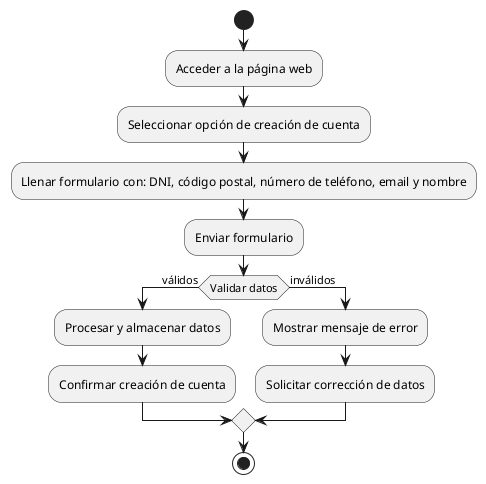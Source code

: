 @startuml
start
:Acceder a la página web;
:Seleccionar opción de creación de cuenta;
:Llenar formulario con: DNI, código postal, número de teléfono, email y nombre;
:Enviar formulario;
if (Validar datos) then (válidos)
  :Procesar y almacenar datos;
  :Confirmar creación de cuenta;
else (inválidos)
  :Mostrar mensaje de error;
  :Solicitar corrección de datos;
endif
stop
@enduml
